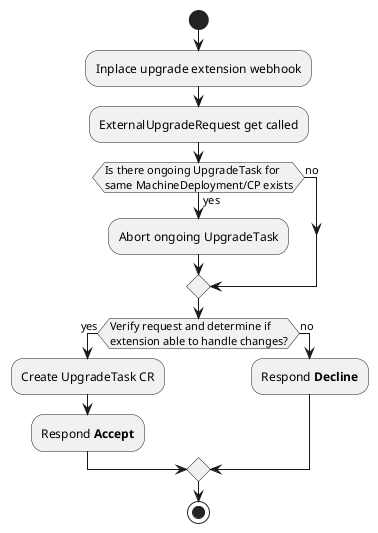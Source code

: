 @startuml
start
:Inplace upgrade extension webhook;
:ExternalUpgradeRequest get called;
if (Is there ongoing UpgradeTask for 
same MachineDeployment/CP exists) then (yes)
    :Abort ongoing UpgradeTask;
else (no)
endif
if (Verify request and determine if
extension able to handle changes?) then (yes)
  :Create UpgradeTask CR;
  :Respond **Accept**;
else (no)
  :Respond **Decline**;
endif
stop
@enduml